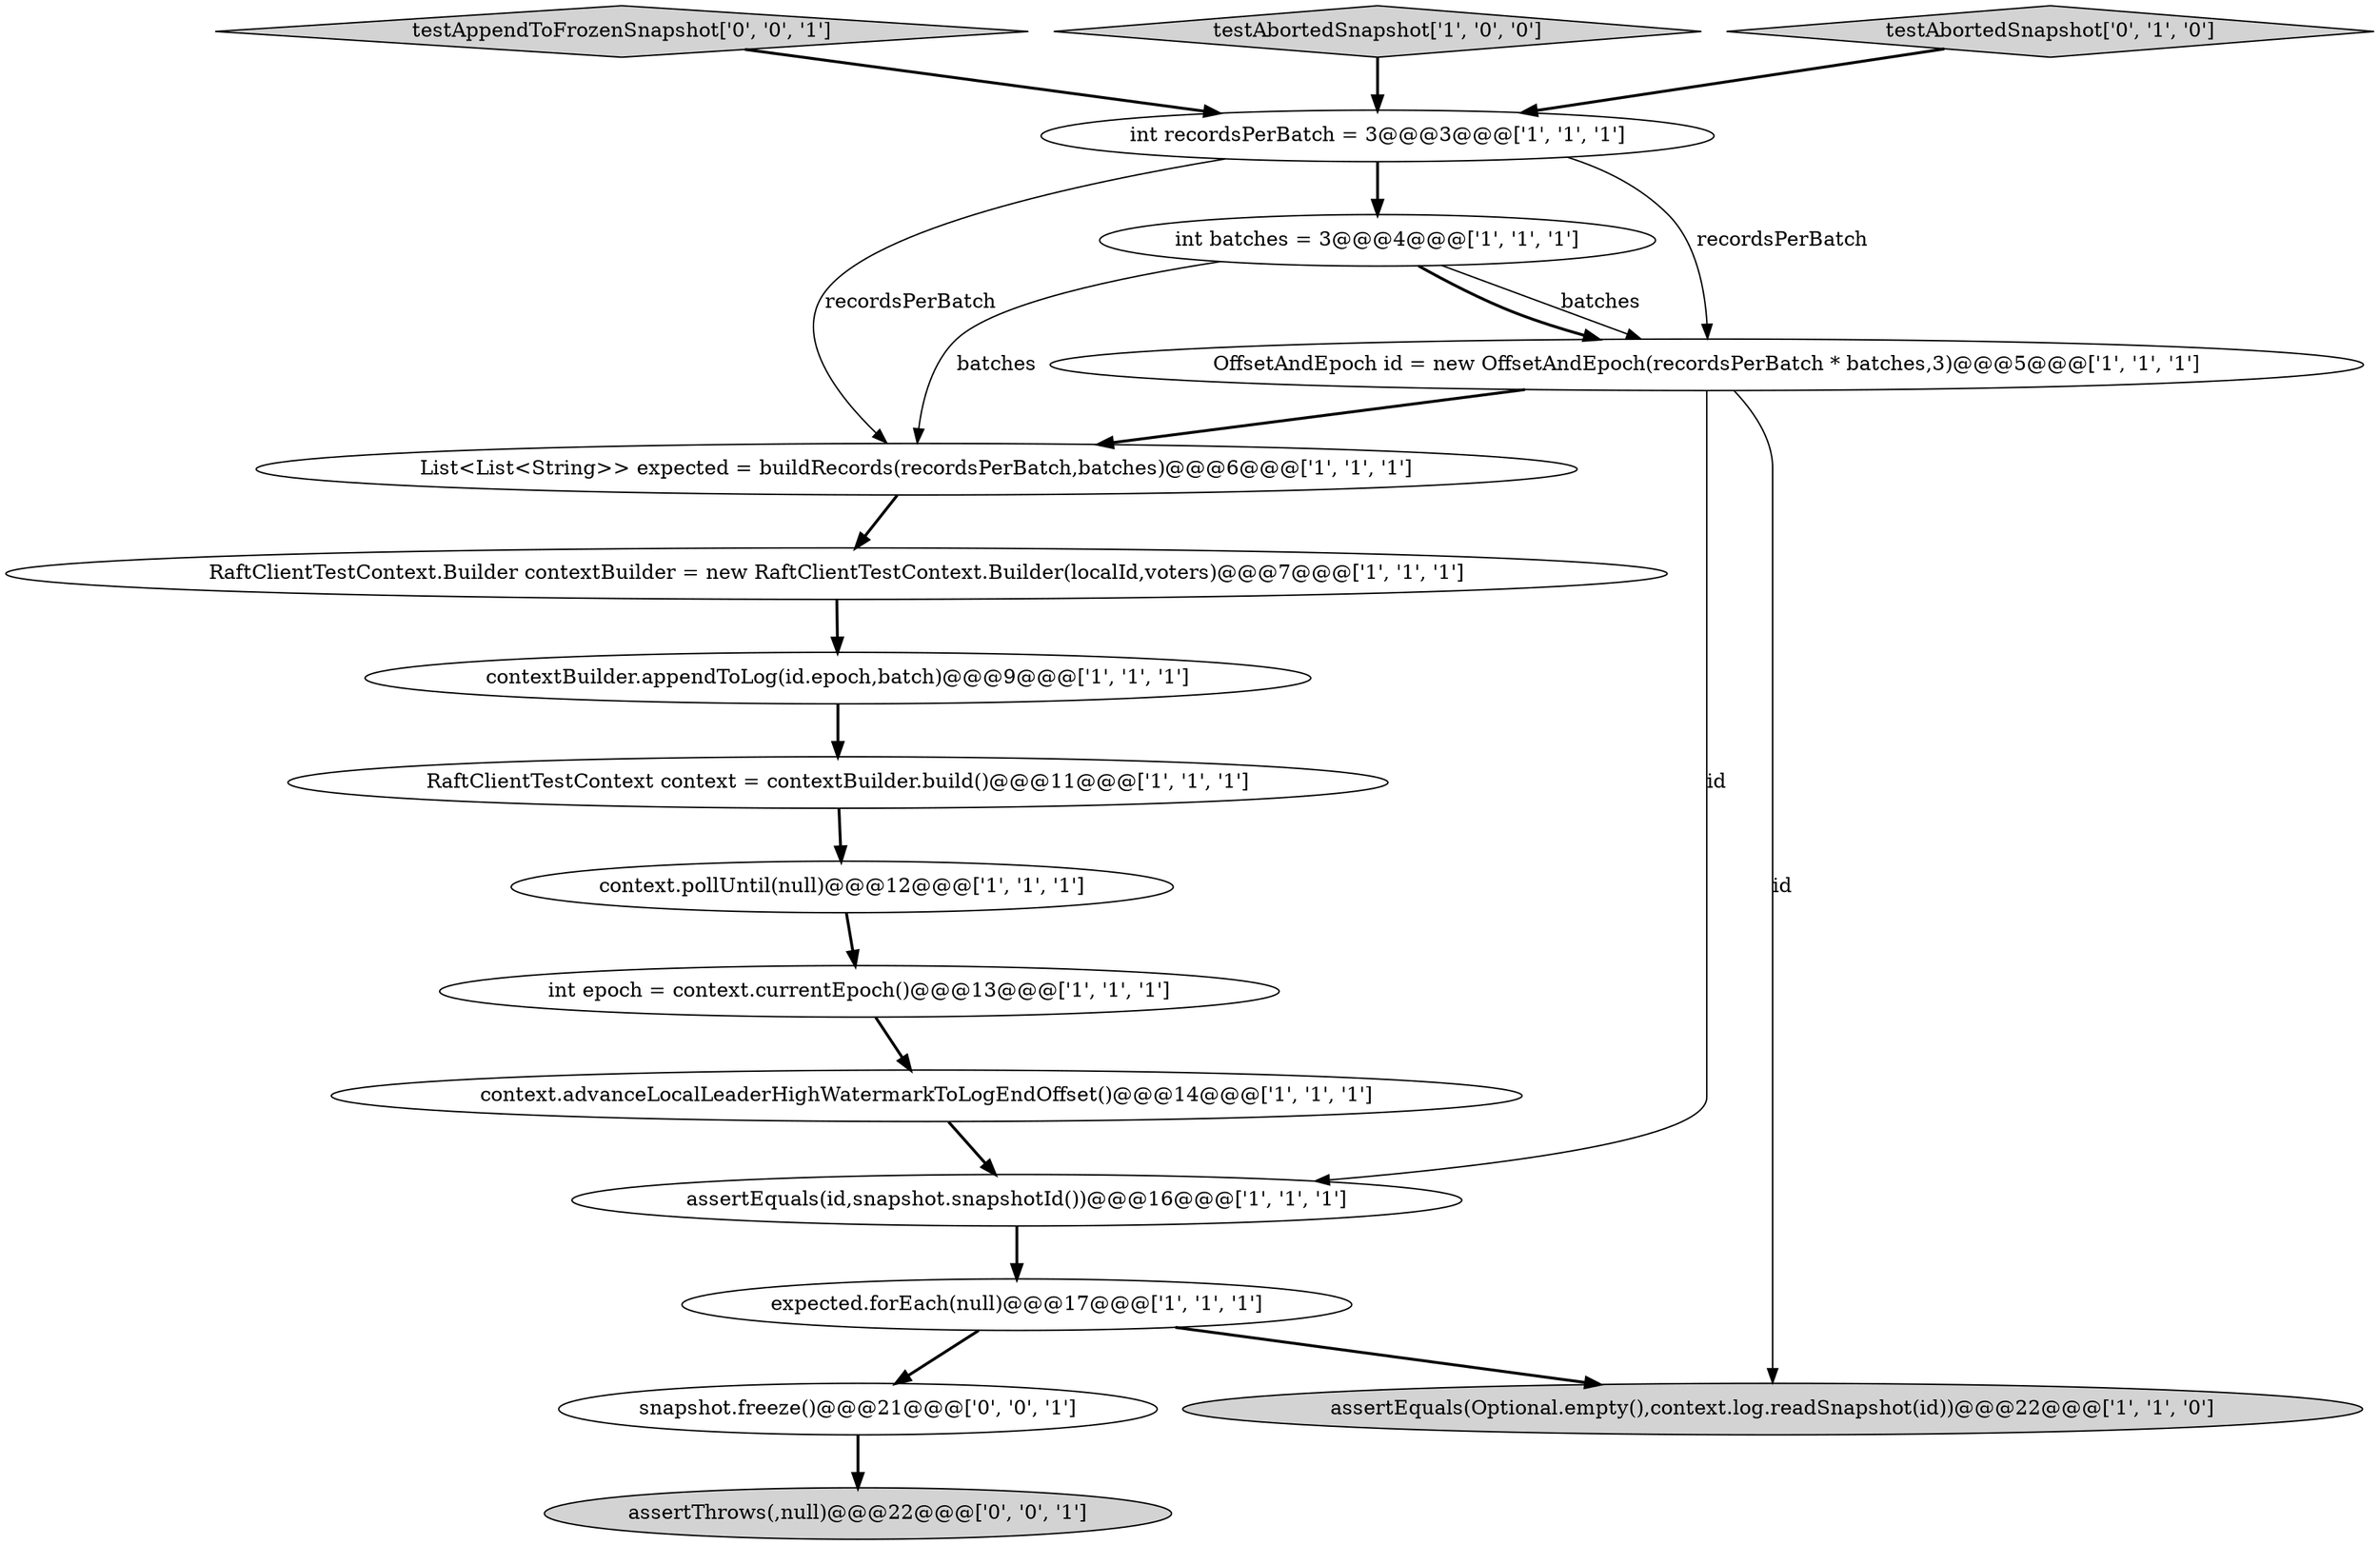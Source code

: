 digraph {
8 [style = filled, label = "List<List<String>> expected = buildRecords(recordsPerBatch,batches)@@@6@@@['1', '1', '1']", fillcolor = white, shape = ellipse image = "AAA0AAABBB1BBB"];
4 [style = filled, label = "RaftClientTestContext.Builder contextBuilder = new RaftClientTestContext.Builder(localId,voters)@@@7@@@['1', '1', '1']", fillcolor = white, shape = ellipse image = "AAA0AAABBB1BBB"];
16 [style = filled, label = "assertThrows(,null)@@@22@@@['0', '0', '1']", fillcolor = lightgray, shape = ellipse image = "AAA0AAABBB3BBB"];
5 [style = filled, label = "RaftClientTestContext context = contextBuilder.build()@@@11@@@['1', '1', '1']", fillcolor = white, shape = ellipse image = "AAA0AAABBB1BBB"];
6 [style = filled, label = "context.pollUntil(null)@@@12@@@['1', '1', '1']", fillcolor = white, shape = ellipse image = "AAA0AAABBB1BBB"];
7 [style = filled, label = "assertEquals(Optional.empty(),context.log.readSnapshot(id))@@@22@@@['1', '1', '0']", fillcolor = lightgray, shape = ellipse image = "AAA0AAABBB1BBB"];
2 [style = filled, label = "int epoch = context.currentEpoch()@@@13@@@['1', '1', '1']", fillcolor = white, shape = ellipse image = "AAA0AAABBB1BBB"];
15 [style = filled, label = "snapshot.freeze()@@@21@@@['0', '0', '1']", fillcolor = white, shape = ellipse image = "AAA0AAABBB3BBB"];
10 [style = filled, label = "int batches = 3@@@4@@@['1', '1', '1']", fillcolor = white, shape = ellipse image = "AAA0AAABBB1BBB"];
17 [style = filled, label = "testAppendToFrozenSnapshot['0', '0', '1']", fillcolor = lightgray, shape = diamond image = "AAA0AAABBB3BBB"];
3 [style = filled, label = "int recordsPerBatch = 3@@@3@@@['1', '1', '1']", fillcolor = white, shape = ellipse image = "AAA0AAABBB1BBB"];
9 [style = filled, label = "testAbortedSnapshot['1', '0', '0']", fillcolor = lightgray, shape = diamond image = "AAA0AAABBB1BBB"];
0 [style = filled, label = "assertEquals(id,snapshot.snapshotId())@@@16@@@['1', '1', '1']", fillcolor = white, shape = ellipse image = "AAA0AAABBB1BBB"];
13 [style = filled, label = "expected.forEach(null)@@@17@@@['1', '1', '1']", fillcolor = white, shape = ellipse image = "AAA0AAABBB1BBB"];
14 [style = filled, label = "testAbortedSnapshot['0', '1', '0']", fillcolor = lightgray, shape = diamond image = "AAA0AAABBB2BBB"];
11 [style = filled, label = "contextBuilder.appendToLog(id.epoch,batch)@@@9@@@['1', '1', '1']", fillcolor = white, shape = ellipse image = "AAA0AAABBB1BBB"];
1 [style = filled, label = "context.advanceLocalLeaderHighWatermarkToLogEndOffset()@@@14@@@['1', '1', '1']", fillcolor = white, shape = ellipse image = "AAA0AAABBB1BBB"];
12 [style = filled, label = "OffsetAndEpoch id = new OffsetAndEpoch(recordsPerBatch * batches,3)@@@5@@@['1', '1', '1']", fillcolor = white, shape = ellipse image = "AAA0AAABBB1BBB"];
14->3 [style = bold, label=""];
12->7 [style = solid, label="id"];
3->8 [style = solid, label="recordsPerBatch"];
0->13 [style = bold, label=""];
10->12 [style = solid, label="batches"];
2->1 [style = bold, label=""];
10->8 [style = solid, label="batches"];
1->0 [style = bold, label=""];
15->16 [style = bold, label=""];
6->2 [style = bold, label=""];
3->10 [style = bold, label=""];
12->0 [style = solid, label="id"];
11->5 [style = bold, label=""];
5->6 [style = bold, label=""];
10->12 [style = bold, label=""];
12->8 [style = bold, label=""];
13->7 [style = bold, label=""];
17->3 [style = bold, label=""];
9->3 [style = bold, label=""];
3->12 [style = solid, label="recordsPerBatch"];
13->15 [style = bold, label=""];
8->4 [style = bold, label=""];
4->11 [style = bold, label=""];
}

